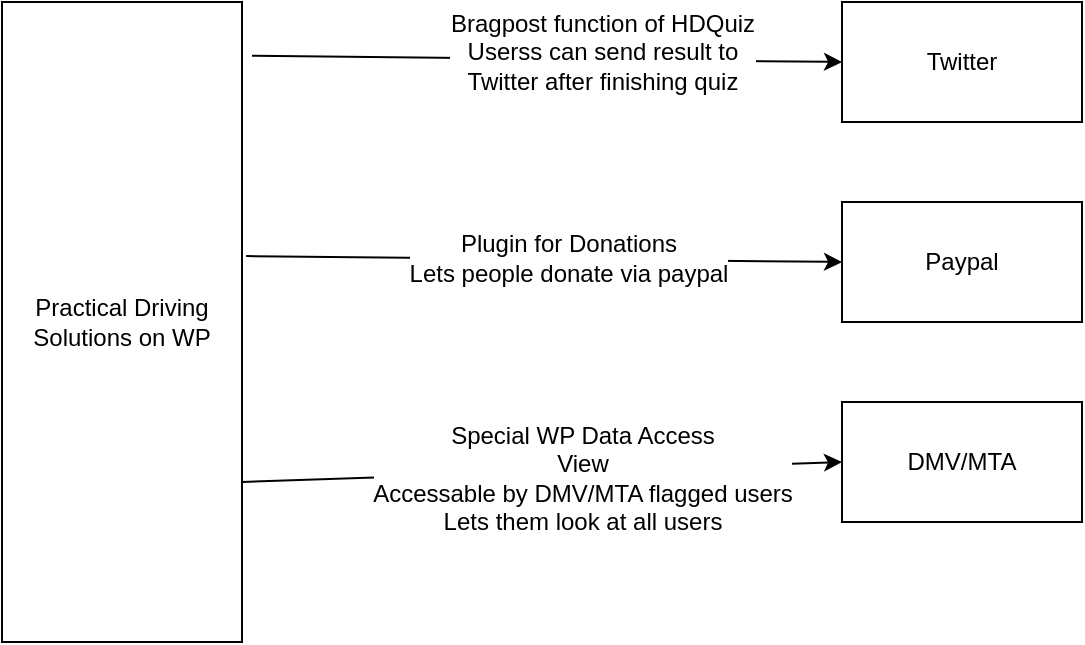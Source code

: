 <mxfile version="12.2.6" type="device" pages="1"><diagram id="DCeT7GpBwttMRNQ1iLXp" name="Page-1"><mxGraphModel dx="854" dy="437" grid="1" gridSize="10" guides="1" tooltips="1" connect="1" arrows="1" fold="1" page="1" pageScale="1" pageWidth="850" pageHeight="1100" math="0" shadow="0"><root><mxCell id="0"/><mxCell id="1" parent="0"/><mxCell id="Ej5AXbezdKsZRnjKirVF-1" value="Practical Driving Solutions on WP" style="rounded=0;whiteSpace=wrap;html=1;" parent="1" vertex="1"><mxGeometry x="60" y="60" width="120" height="320" as="geometry"/></mxCell><mxCell id="Ej5AXbezdKsZRnjKirVF-2" value="Twitter" style="rounded=0;whiteSpace=wrap;html=1;" parent="1" vertex="1"><mxGeometry x="480" y="60" width="120" height="60" as="geometry"/></mxCell><mxCell id="Ej5AXbezdKsZRnjKirVF-3" value="" style="endArrow=classic;html=1;entryX=0;entryY=0.5;entryDx=0;entryDy=0;exitX=1.042;exitY=0.084;exitDx=0;exitDy=0;exitPerimeter=0;" parent="1" source="Ej5AXbezdKsZRnjKirVF-1" target="Ej5AXbezdKsZRnjKirVF-2" edge="1"><mxGeometry width="50" height="50" relative="1" as="geometry"><mxPoint x="60" y="450" as="sourcePoint"/><mxPoint x="110" y="400" as="targetPoint"/></mxGeometry></mxCell><mxCell id="Ej5AXbezdKsZRnjKirVF-4" value="Bragpost function of HDQuiz&lt;br&gt;Userss can send result to&lt;br&gt; Twitter after finishing quiz" style="text;html=1;resizable=0;points=[];align=center;verticalAlign=middle;labelBackgroundColor=#ffffff;" parent="Ej5AXbezdKsZRnjKirVF-3" vertex="1" connectable="0"><mxGeometry x="0.182" y="4" relative="1" as="geometry"><mxPoint as="offset"/></mxGeometry></mxCell><mxCell id="Ej5AXbezdKsZRnjKirVF-5" value="Paypal" style="rounded=0;whiteSpace=wrap;html=1;" parent="1" vertex="1"><mxGeometry x="480" y="160" width="120" height="60" as="geometry"/></mxCell><mxCell id="Ej5AXbezdKsZRnjKirVF-6" value="" style="endArrow=classic;html=1;exitX=1.017;exitY=0.397;exitDx=0;exitDy=0;exitPerimeter=0;entryX=0;entryY=0.5;entryDx=0;entryDy=0;" parent="1" source="Ej5AXbezdKsZRnjKirVF-1" target="Ej5AXbezdKsZRnjKirVF-5" edge="1"><mxGeometry width="50" height="50" relative="1" as="geometry"><mxPoint x="260" y="250" as="sourcePoint"/><mxPoint x="310" y="200" as="targetPoint"/></mxGeometry></mxCell><mxCell id="Ej5AXbezdKsZRnjKirVF-7" value="Plugin for Donations&lt;br&gt;&lt;div&gt;Lets people donate via paypal&lt;/div&gt;" style="text;html=1;resizable=0;points=[];align=center;verticalAlign=middle;labelBackgroundColor=#ffffff;" parent="Ej5AXbezdKsZRnjKirVF-6" vertex="1" connectable="0"><mxGeometry x="0.079" y="1" relative="1" as="geometry"><mxPoint as="offset"/></mxGeometry></mxCell><mxCell id="Ej5AXbezdKsZRnjKirVF-8" value="DMV/MTA" style="rounded=0;whiteSpace=wrap;html=1;" parent="1" vertex="1"><mxGeometry x="480" y="260" width="120" height="60" as="geometry"/></mxCell><mxCell id="Ej5AXbezdKsZRnjKirVF-9" value="" style="endArrow=classic;html=1;exitX=1;exitY=0.75;exitDx=0;exitDy=0;entryX=0;entryY=0.5;entryDx=0;entryDy=0;" parent="1" source="Ej5AXbezdKsZRnjKirVF-1" target="Ej5AXbezdKsZRnjKirVF-8" edge="1"><mxGeometry width="50" height="50" relative="1" as="geometry"><mxPoint x="220" y="320" as="sourcePoint"/><mxPoint x="270" y="270" as="targetPoint"/></mxGeometry></mxCell><mxCell id="Ej5AXbezdKsZRnjKirVF-10" value="&lt;div&gt;Special WP Data Access &lt;br&gt;&lt;/div&gt;&lt;div&gt;View&lt;br&gt;Accessable by DMV/MTA flagged users&lt;br&gt;Lets them look at all users&lt;br&gt;&lt;/div&gt;" style="text;html=1;resizable=0;points=[];align=center;verticalAlign=middle;labelBackgroundColor=#ffffff;" parent="Ej5AXbezdKsZRnjKirVF-9" vertex="1" connectable="0"><mxGeometry x="0.13" y="-3" relative="1" as="geometry"><mxPoint as="offset"/></mxGeometry></mxCell></root></mxGraphModel></diagram></mxfile>